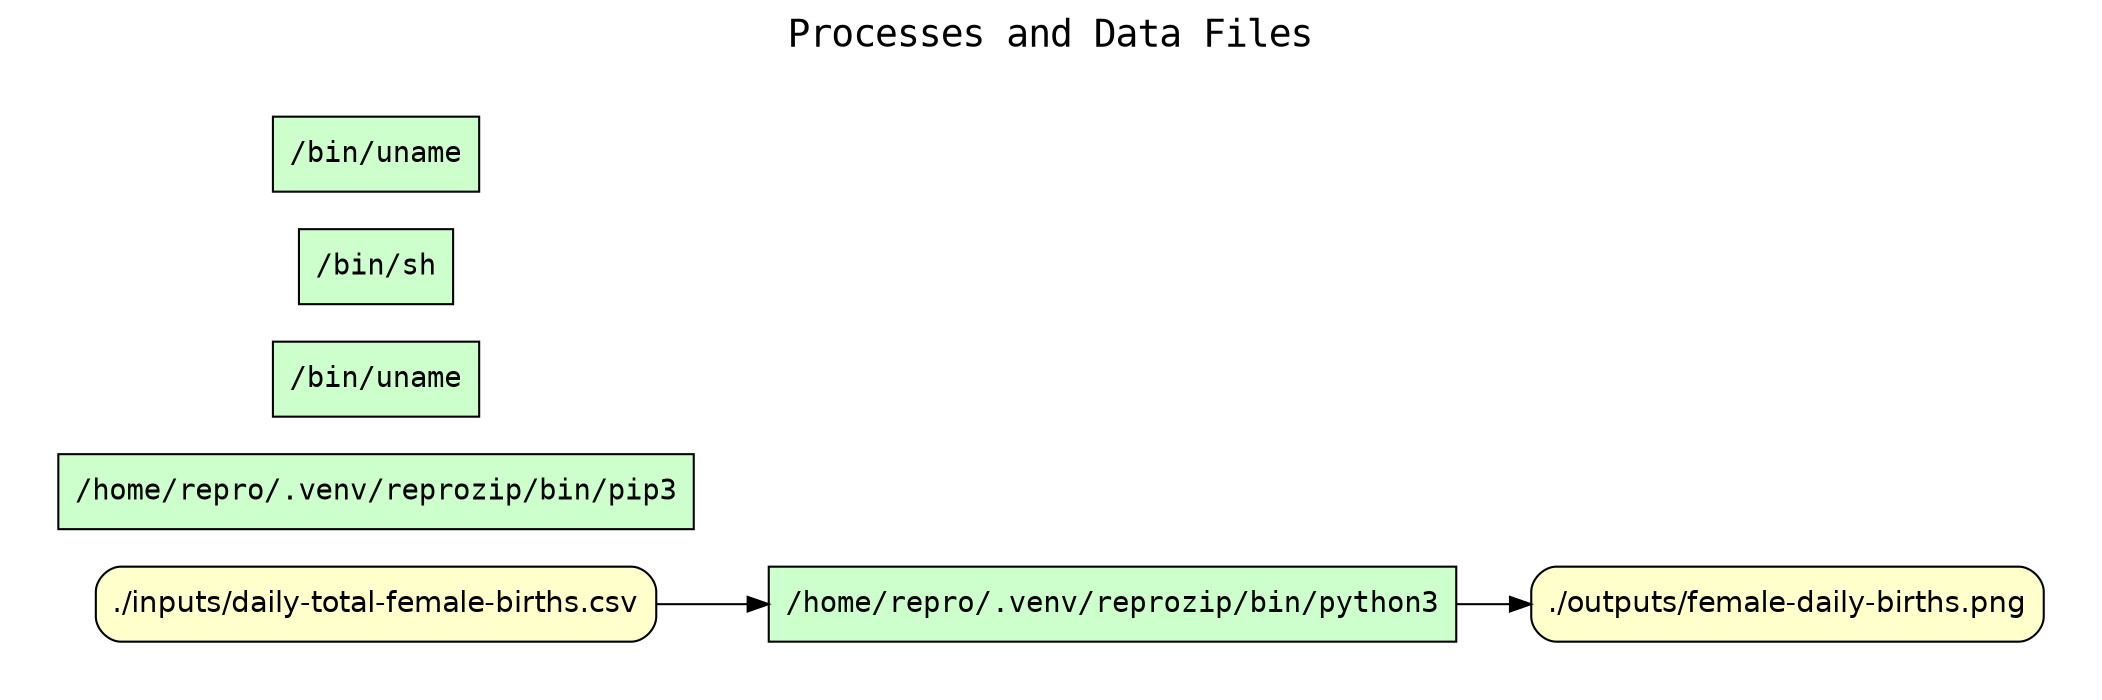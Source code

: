 
digraph wt_run {
rankdir=LR
fontname=Courier; fontsize=18; labelloc=t
label="Processes and Data Files"
subgraph cluster_inputs { label=""; color=white; penwidth=0
subgraph cluster_inputs_inner { label=""; color=white
node[shape=box style="filled" fillcolor="#CCFFCC" peripheries=1 fontname=Courier]
"exe:e6" [label="/home/repro/.venv/reprozip/bin/python3"]
"exe:e5" [label="/bin/uname"]
"exe:e4" [label="/bin/sh"]
"exe:e3" [label="/bin/uname"]
"exe:e2" [label="/home/repro/.venv/reprozip/bin/pip3"]
node[shape=box style="rounded,filled" fillcolor="#FFFFCC" peripheries=1 fontname=Helvetica]
"access:i1740" [label="./outputs/female-daily-births.png"]
"access:i1732" [label="./inputs/daily-total-female-births.csv"]
"exe:e6" -> "access:i1740"
"access:i1732" -> "exe:e6"
}}
}

